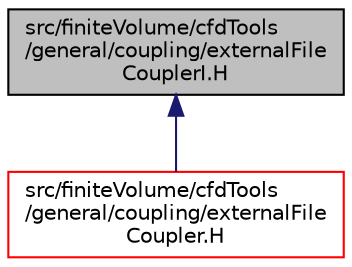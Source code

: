 digraph "src/finiteVolume/cfdTools/general/coupling/externalFileCouplerI.H"
{
  bgcolor="transparent";
  edge [fontname="Helvetica",fontsize="10",labelfontname="Helvetica",labelfontsize="10"];
  node [fontname="Helvetica",fontsize="10",shape=record];
  Node1 [label="src/finiteVolume/cfdTools\l/general/coupling/externalFile\lCouplerI.H",height=0.2,width=0.4,color="black", fillcolor="grey75", style="filled" fontcolor="black"];
  Node1 -> Node2 [dir="back",color="midnightblue",fontsize="10",style="solid",fontname="Helvetica"];
  Node2 [label="src/finiteVolume/cfdTools\l/general/coupling/externalFile\lCoupler.H",height=0.2,width=0.4,color="red",URL="$externalFileCoupler_8H.html"];
}

